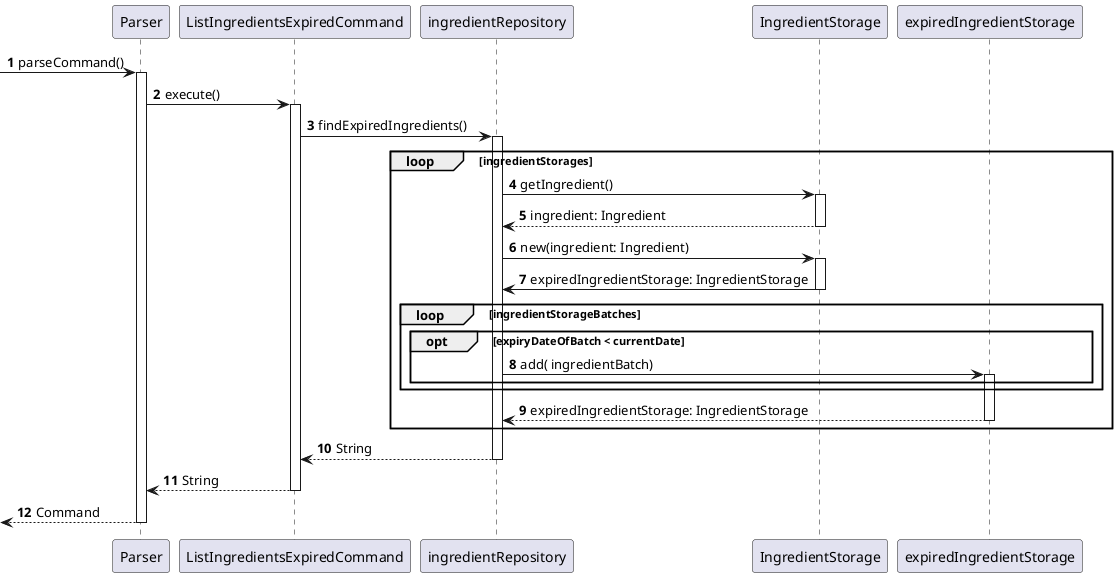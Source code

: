 @startuml
'https://plantuml.com/sequence-diagram

autonumber

 -> Parser: parseCommand()
activate Parser

Parser -> ListIngredientsExpiredCommand: execute()
activate ListIngredientsExpiredCommand

ListIngredientsExpiredCommand -> ingredientRepository: findExpiredIngredients()
activate ingredientRepository

loop ingredientStorages

    ingredientRepository -> IngredientStorage: getIngredient()
    activate IngredientStorage

    IngredientStorage --> ingredientRepository: ingredient: Ingredient
    deactivate IngredientStorage

    ingredientRepository -> IngredientStorage: new(ingredient: Ingredient)
    activate IngredientStorage

    IngredientStorage -> ingredientRepository: expiredIngredientStorage: IngredientStorage
    deactivate IngredientStorage

    loop ingredientStorageBatches

            opt expiryDateOfBatch < currentDate

                ingredientRepository -> expiredIngredientStorage: add( ingredientBatch)
                activate expiredIngredientStorage

            end
    end

    expiredIngredientStorage --> ingredientRepository:expiredIngredientStorage: IngredientStorage
    deactivate expiredIngredientStorage

end

ingredientRepository --> ListIngredientsExpiredCommand: String
deactivate ingredientRepository

ListIngredientsExpiredCommand --> Parser: String
deactivate ListIngredientsExpiredCommand

<-- Parser: Command
deactivate Parser

@enduml